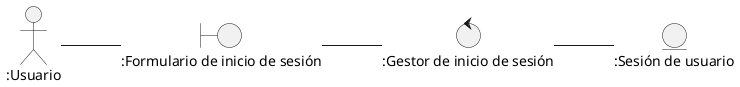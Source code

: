 @startuml UC2 Iniciar sesión

left to right direction

Actor ":Usuario" as u

entity ":Sesión de usuario" as sesion

control ":Gestor de inicio de sesión" as gestor

boundary ":Formulario de inicio de sesión" as reg

u -- reg
reg -- gestor
gestor -- sesion

@enduml